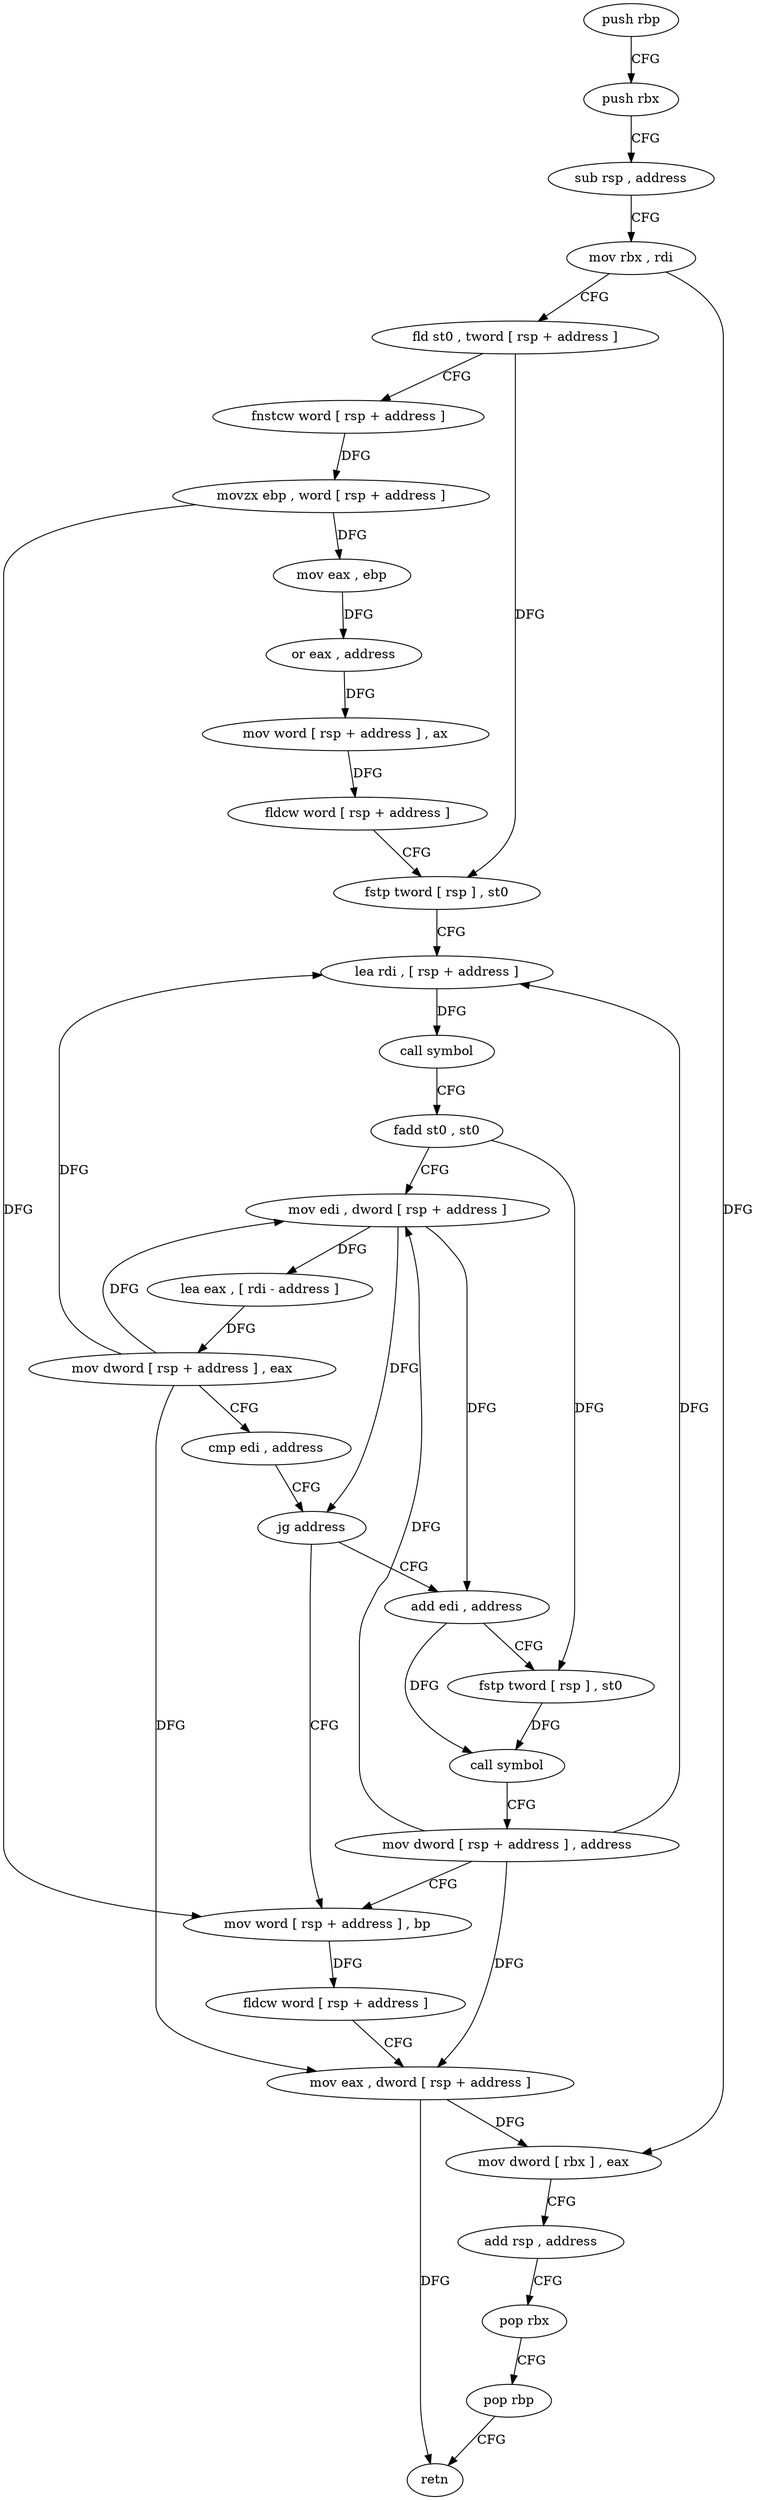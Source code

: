 digraph "func" {
"192880" [label = "push rbp" ]
"192881" [label = "push rbx" ]
"192882" [label = "sub rsp , address" ]
"192886" [label = "mov rbx , rdi" ]
"192889" [label = "fld st0 , tword [ rsp + address ]" ]
"192893" [label = "fnstcw word [ rsp + address ]" ]
"192897" [label = "movzx ebp , word [ rsp + address ]" ]
"192902" [label = "mov eax , ebp" ]
"192904" [label = "or eax , address" ]
"192909" [label = "mov word [ rsp + address ] , ax" ]
"192914" [label = "fldcw word [ rsp + address ]" ]
"192918" [label = "fstp tword [ rsp ] , st0" ]
"192921" [label = "lea rdi , [ rsp + address ]" ]
"192926" [label = "call symbol" ]
"192931" [label = "fadd st0 , st0" ]
"192933" [label = "mov edi , dword [ rsp + address ]" ]
"192937" [label = "lea eax , [ rdi - address ]" ]
"192940" [label = "mov dword [ rsp + address ] , eax" ]
"192944" [label = "cmp edi , address" ]
"192950" [label = "jg address" ]
"192974" [label = "mov word [ rsp + address ] , bp" ]
"192952" [label = "add edi , address" ]
"192979" [label = "fldcw word [ rsp + address ]" ]
"192983" [label = "mov eax , dword [ rsp + address ]" ]
"192987" [label = "mov dword [ rbx ] , eax" ]
"192989" [label = "add rsp , address" ]
"192993" [label = "pop rbx" ]
"192994" [label = "pop rbp" ]
"192995" [label = "retn" ]
"192958" [label = "fstp tword [ rsp ] , st0" ]
"192961" [label = "call symbol" ]
"192966" [label = "mov dword [ rsp + address ] , address" ]
"192880" -> "192881" [ label = "CFG" ]
"192881" -> "192882" [ label = "CFG" ]
"192882" -> "192886" [ label = "CFG" ]
"192886" -> "192889" [ label = "CFG" ]
"192886" -> "192987" [ label = "DFG" ]
"192889" -> "192893" [ label = "CFG" ]
"192889" -> "192918" [ label = "DFG" ]
"192893" -> "192897" [ label = "DFG" ]
"192897" -> "192902" [ label = "DFG" ]
"192897" -> "192974" [ label = "DFG" ]
"192902" -> "192904" [ label = "DFG" ]
"192904" -> "192909" [ label = "DFG" ]
"192909" -> "192914" [ label = "DFG" ]
"192914" -> "192918" [ label = "CFG" ]
"192918" -> "192921" [ label = "CFG" ]
"192921" -> "192926" [ label = "DFG" ]
"192926" -> "192931" [ label = "CFG" ]
"192931" -> "192933" [ label = "CFG" ]
"192931" -> "192958" [ label = "DFG" ]
"192933" -> "192937" [ label = "DFG" ]
"192933" -> "192950" [ label = "DFG" ]
"192933" -> "192952" [ label = "DFG" ]
"192937" -> "192940" [ label = "DFG" ]
"192940" -> "192944" [ label = "CFG" ]
"192940" -> "192921" [ label = "DFG" ]
"192940" -> "192933" [ label = "DFG" ]
"192940" -> "192983" [ label = "DFG" ]
"192944" -> "192950" [ label = "CFG" ]
"192950" -> "192974" [ label = "CFG" ]
"192950" -> "192952" [ label = "CFG" ]
"192974" -> "192979" [ label = "DFG" ]
"192952" -> "192958" [ label = "CFG" ]
"192952" -> "192961" [ label = "DFG" ]
"192979" -> "192983" [ label = "CFG" ]
"192983" -> "192987" [ label = "DFG" ]
"192983" -> "192995" [ label = "DFG" ]
"192987" -> "192989" [ label = "CFG" ]
"192989" -> "192993" [ label = "CFG" ]
"192993" -> "192994" [ label = "CFG" ]
"192994" -> "192995" [ label = "CFG" ]
"192958" -> "192961" [ label = "DFG" ]
"192961" -> "192966" [ label = "CFG" ]
"192966" -> "192974" [ label = "CFG" ]
"192966" -> "192921" [ label = "DFG" ]
"192966" -> "192933" [ label = "DFG" ]
"192966" -> "192983" [ label = "DFG" ]
}
